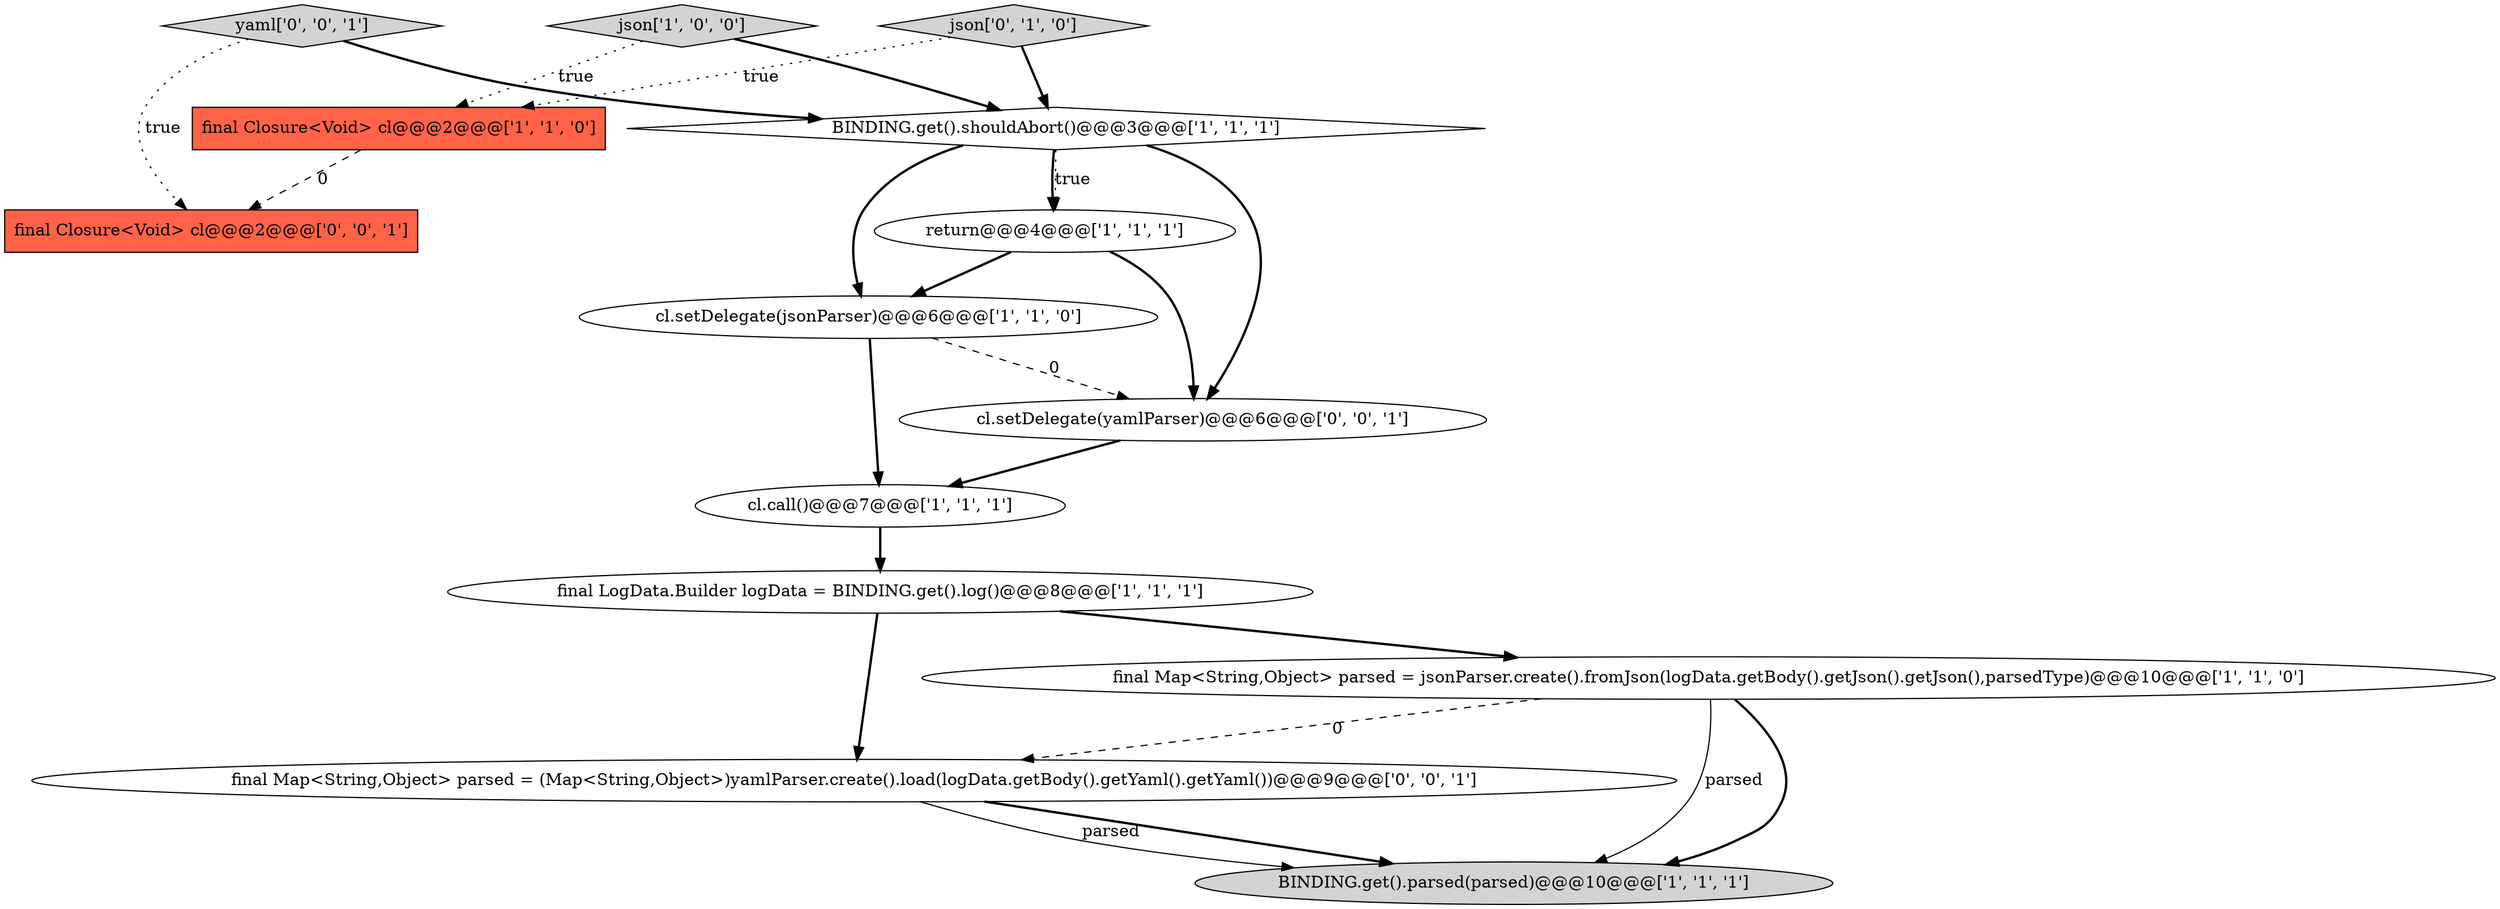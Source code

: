 digraph {
13 [style = filled, label = "yaml['0', '0', '1']", fillcolor = lightgray, shape = diamond image = "AAA0AAABBB3BBB"];
7 [style = filled, label = "final LogData.Builder logData = BINDING.get().log()@@@8@@@['1', '1', '1']", fillcolor = white, shape = ellipse image = "AAA0AAABBB1BBB"];
0 [style = filled, label = "BINDING.get().shouldAbort()@@@3@@@['1', '1', '1']", fillcolor = white, shape = diamond image = "AAA0AAABBB1BBB"];
3 [style = filled, label = "final Map<String,Object> parsed = jsonParser.create().fromJson(logData.getBody().getJson().getJson(),parsedType)@@@10@@@['1', '1', '0']", fillcolor = white, shape = ellipse image = "AAA0AAABBB1BBB"];
11 [style = filled, label = "final Map<String,Object> parsed = (Map<String,Object>)yamlParser.create().load(logData.getBody().getYaml().getYaml())@@@9@@@['0', '0', '1']", fillcolor = white, shape = ellipse image = "AAA0AAABBB3BBB"];
4 [style = filled, label = "BINDING.get().parsed(parsed)@@@10@@@['1', '1', '1']", fillcolor = lightgray, shape = ellipse image = "AAA0AAABBB1BBB"];
9 [style = filled, label = "json['0', '1', '0']", fillcolor = lightgray, shape = diamond image = "AAA0AAABBB2BBB"];
8 [style = filled, label = "return@@@4@@@['1', '1', '1']", fillcolor = white, shape = ellipse image = "AAA0AAABBB1BBB"];
6 [style = filled, label = "final Closure<Void> cl@@@2@@@['1', '1', '0']", fillcolor = tomato, shape = box image = "AAA0AAABBB1BBB"];
5 [style = filled, label = "cl.call()@@@7@@@['1', '1', '1']", fillcolor = white, shape = ellipse image = "AAA0AAABBB1BBB"];
10 [style = filled, label = "final Closure<Void> cl@@@2@@@['0', '0', '1']", fillcolor = tomato, shape = box image = "AAA0AAABBB3BBB"];
2 [style = filled, label = "cl.setDelegate(jsonParser)@@@6@@@['1', '1', '0']", fillcolor = white, shape = ellipse image = "AAA0AAABBB1BBB"];
12 [style = filled, label = "cl.setDelegate(yamlParser)@@@6@@@['0', '0', '1']", fillcolor = white, shape = ellipse image = "AAA0AAABBB3BBB"];
1 [style = filled, label = "json['1', '0', '0']", fillcolor = lightgray, shape = diamond image = "AAA0AAABBB1BBB"];
2->5 [style = bold, label=""];
7->11 [style = bold, label=""];
9->0 [style = bold, label=""];
12->5 [style = bold, label=""];
0->12 [style = bold, label=""];
11->4 [style = bold, label=""];
0->2 [style = bold, label=""];
11->4 [style = solid, label="parsed"];
1->0 [style = bold, label=""];
9->6 [style = dotted, label="true"];
13->10 [style = dotted, label="true"];
3->4 [style = bold, label=""];
7->3 [style = bold, label=""];
6->10 [style = dashed, label="0"];
0->8 [style = dotted, label="true"];
2->12 [style = dashed, label="0"];
8->2 [style = bold, label=""];
0->8 [style = bold, label=""];
8->12 [style = bold, label=""];
5->7 [style = bold, label=""];
1->6 [style = dotted, label="true"];
3->4 [style = solid, label="parsed"];
3->11 [style = dashed, label="0"];
13->0 [style = bold, label=""];
}
